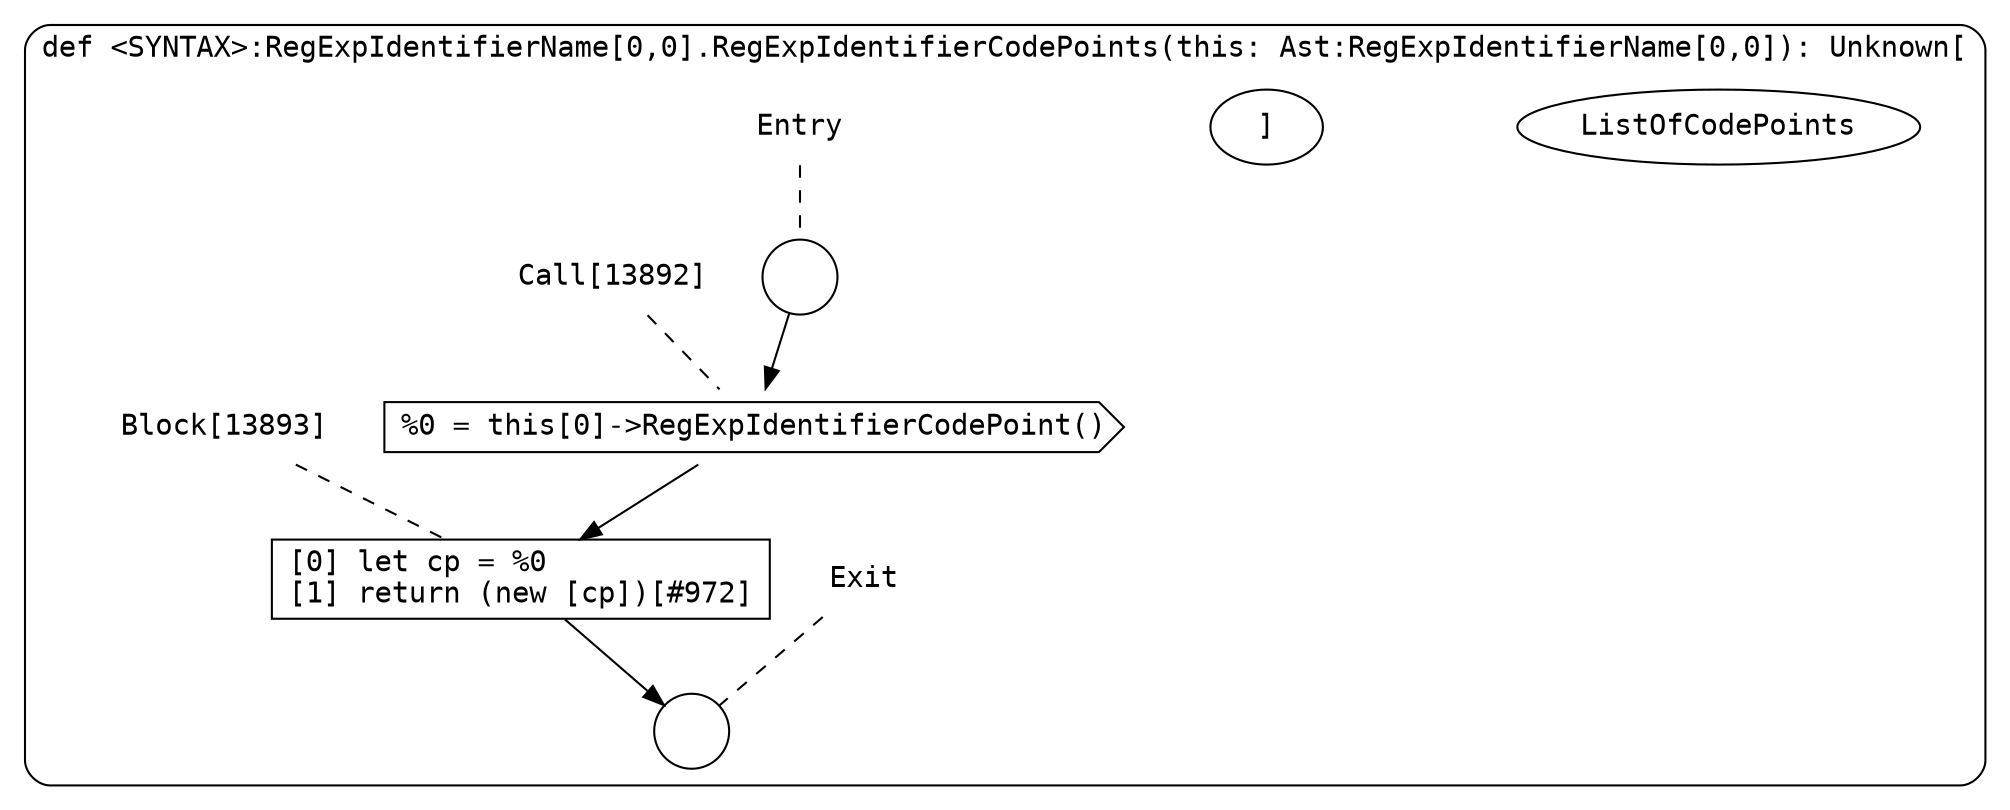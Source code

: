 digraph {
  graph [fontname = "Consolas"]
  node [fontname = "Consolas"]
  edge [fontname = "Consolas"]
  subgraph cluster2233 {
    label = "def <SYNTAX>:RegExpIdentifierName[0,0].RegExpIdentifierCodePoints(this: Ast:RegExpIdentifierName[0,0]): Unknown["ListOfCodePoints"]"
    style = rounded
    cluster2233_entry_name [shape=none, label=<<font color="black">Entry</font>>]
    cluster2233_entry_name -> cluster2233_entry [arrowhead=none, color="black", style=dashed]
    cluster2233_entry [shape=circle label=" " color="black" fillcolor="white" style=filled]
    cluster2233_entry -> node13892 [color="black"]
    cluster2233_exit_name [shape=none, label=<<font color="black">Exit</font>>]
    cluster2233_exit_name -> cluster2233_exit [arrowhead=none, color="black", style=dashed]
    cluster2233_exit [shape=circle label=" " color="black" fillcolor="white" style=filled]
    node13892_name [shape=none, label=<<font color="black">Call[13892]</font>>]
    node13892_name -> node13892 [arrowhead=none, color="black", style=dashed]
    node13892 [shape=cds, label=<<font color="black">%0 = this[0]-&gt;RegExpIdentifierCodePoint()</font>> color="black" fillcolor="white", style=filled]
    node13892 -> node13893 [color="black"]
    node13893_name [shape=none, label=<<font color="black">Block[13893]</font>>]
    node13893_name -> node13893 [arrowhead=none, color="black", style=dashed]
    node13893 [shape=box, label=<<font color="black">[0] let cp = %0<BR ALIGN="LEFT"/>[1] return (new [cp])[#972]<BR ALIGN="LEFT"/></font>> color="black" fillcolor="white", style=filled]
    node13893 -> cluster2233_exit [color="black"]
  }
}